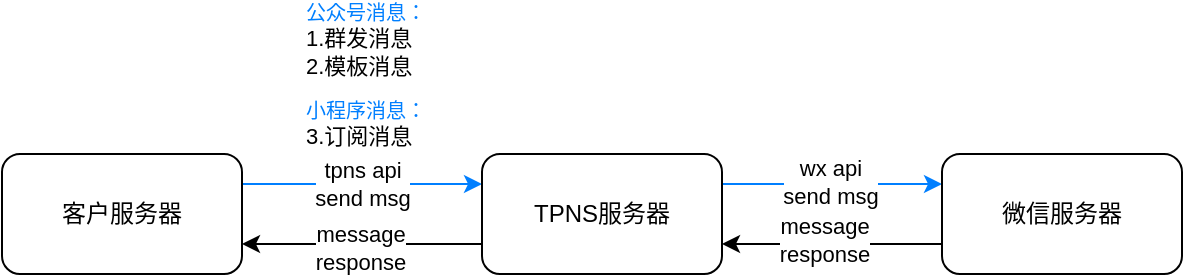 <mxfile version="17.4.3" type="github">
  <diagram id="kgpKYQtTHZ0yAKxKKP6v" name="Page-1">
    <mxGraphModel dx="786" dy="458" grid="0" gridSize="10" guides="1" tooltips="1" connect="1" arrows="1" fold="1" page="1" pageScale="1" pageWidth="850" pageHeight="1100" math="0" shadow="0">
      <root>
        <mxCell id="0" />
        <mxCell id="1" parent="0" />
        <mxCell id="oYlPoV4KyUNFNu96zUUu-4" value="&lt;div&gt;tpns api&lt;/div&gt;&lt;div&gt;send msg&lt;/div&gt;" style="edgeStyle=orthogonalEdgeStyle;rounded=0;orthogonalLoop=1;jettySize=auto;html=1;align=center;exitX=1;exitY=0.25;exitDx=0;exitDy=0;entryX=0;entryY=0.25;entryDx=0;entryDy=0;strokeColor=#007FFF;" edge="1" parent="1" source="oYlPoV4KyUNFNu96zUUu-1" target="oYlPoV4KyUNFNu96zUUu-2">
          <mxGeometry relative="1" as="geometry" />
        </mxCell>
        <mxCell id="oYlPoV4KyUNFNu96zUUu-1" value="客户服务器" style="rounded=1;whiteSpace=wrap;html=1;" vertex="1" parent="1">
          <mxGeometry x="60" y="100" width="120" height="60" as="geometry" />
        </mxCell>
        <mxCell id="oYlPoV4KyUNFNu96zUUu-5" style="edgeStyle=orthogonalEdgeStyle;rounded=0;orthogonalLoop=1;jettySize=auto;html=1;entryX=0;entryY=0.25;entryDx=0;entryDy=0;exitX=1;exitY=0.25;exitDx=0;exitDy=0;strokeColor=#007FFF;" edge="1" parent="1" source="oYlPoV4KyUNFNu96zUUu-2" target="oYlPoV4KyUNFNu96zUUu-3">
          <mxGeometry relative="1" as="geometry" />
        </mxCell>
        <mxCell id="oYlPoV4KyUNFNu96zUUu-12" value="wx api&lt;br&gt;send msg" style="edgeLabel;html=1;align=center;verticalAlign=middle;resizable=0;points=[];" vertex="1" connectable="0" parent="oYlPoV4KyUNFNu96zUUu-5">
          <mxGeometry x="-0.029" y="1" relative="1" as="geometry">
            <mxPoint as="offset" />
          </mxGeometry>
        </mxCell>
        <mxCell id="oYlPoV4KyUNFNu96zUUu-8" style="edgeStyle=orthogonalEdgeStyle;rounded=0;orthogonalLoop=1;jettySize=auto;html=1;entryX=1;entryY=0.75;entryDx=0;entryDy=0;strokeColor=#000000;exitX=0;exitY=0.75;exitDx=0;exitDy=0;" edge="1" parent="1" source="oYlPoV4KyUNFNu96zUUu-2" target="oYlPoV4KyUNFNu96zUUu-1">
          <mxGeometry relative="1" as="geometry" />
        </mxCell>
        <mxCell id="oYlPoV4KyUNFNu96zUUu-10" value="message&lt;br&gt;response" style="edgeLabel;html=1;align=center;verticalAlign=middle;resizable=0;points=[];" vertex="1" connectable="0" parent="oYlPoV4KyUNFNu96zUUu-8">
          <mxGeometry x="0.024" y="2" relative="1" as="geometry">
            <mxPoint as="offset" />
          </mxGeometry>
        </mxCell>
        <mxCell id="oYlPoV4KyUNFNu96zUUu-2" value="TPNS服务器" style="rounded=1;whiteSpace=wrap;html=1;" vertex="1" parent="1">
          <mxGeometry x="300" y="100" width="120" height="60" as="geometry" />
        </mxCell>
        <mxCell id="oYlPoV4KyUNFNu96zUUu-7" value="" style="edgeStyle=orthogonalEdgeStyle;rounded=0;orthogonalLoop=1;jettySize=auto;html=1;strokeColor=#000000;exitX=0;exitY=0.75;exitDx=0;exitDy=0;entryX=1;entryY=0.75;entryDx=0;entryDy=0;" edge="1" parent="1" source="oYlPoV4KyUNFNu96zUUu-3" target="oYlPoV4KyUNFNu96zUUu-2">
          <mxGeometry relative="1" as="geometry" />
        </mxCell>
        <mxCell id="oYlPoV4KyUNFNu96zUUu-9" value="message&lt;br&gt;response" style="edgeLabel;html=1;align=center;verticalAlign=middle;resizable=0;points=[];" vertex="1" connectable="0" parent="oYlPoV4KyUNFNu96zUUu-7">
          <mxGeometry x="0.081" y="-2" relative="1" as="geometry">
            <mxPoint as="offset" />
          </mxGeometry>
        </mxCell>
        <mxCell id="oYlPoV4KyUNFNu96zUUu-3" value="微信服务器" style="rounded=1;whiteSpace=wrap;html=1;" vertex="1" parent="1">
          <mxGeometry x="530" y="100" width="120" height="60" as="geometry" />
        </mxCell>
        <mxCell id="oYlPoV4KyUNFNu96zUUu-11" value="&lt;div style=&quot;font-size: 11px ; text-align: justify&quot;&gt;&lt;br&gt;&lt;/div&gt;" style="text;html=1;align=center;verticalAlign=middle;resizable=0;points=[];autosize=1;strokeColor=none;fillColor=none;" vertex="1" parent="1">
          <mxGeometry x="100" y="33" width="20" height="20" as="geometry" />
        </mxCell>
        <mxCell id="oYlPoV4KyUNFNu96zUUu-14" value="&lt;font color=&quot;#007fff&quot;&gt;公众号消息：&lt;/font&gt;&lt;br&gt;&lt;div style=&quot;color: rgb(0 , 0 , 0) ; font-size: 11px&quot;&gt;1.群发消息&lt;/div&gt;&lt;div style=&quot;color: rgb(0 , 0 , 0) ; font-size: 11px&quot;&gt;2.模板消息&lt;/div&gt;" style="text;html=1;align=left;verticalAlign=middle;resizable=0;points=[];autosize=1;strokeColor=none;fillColor=none;fontSize=10;fontColor=#00FF00;" vertex="1" parent="1">
          <mxGeometry x="210" y="23" width="80" height="40" as="geometry" />
        </mxCell>
        <mxCell id="oYlPoV4KyUNFNu96zUUu-15" value="&lt;font color=&quot;#007fff&quot;&gt;小程序消息：&lt;/font&gt;&lt;br class=&quot;Apple-interchange-newline&quot;&gt;&lt;span style=&quot;color: rgb(0 , 0 , 0) ; font-size: 11px&quot;&gt;3.订阅消息&lt;/span&gt;" style="text;html=1;align=left;verticalAlign=middle;resizable=0;points=[];autosize=1;strokeColor=none;fillColor=none;fontSize=10;fontColor=#00FF00;" vertex="1" parent="1">
          <mxGeometry x="210" y="70" width="80" height="30" as="geometry" />
        </mxCell>
      </root>
    </mxGraphModel>
  </diagram>
</mxfile>
